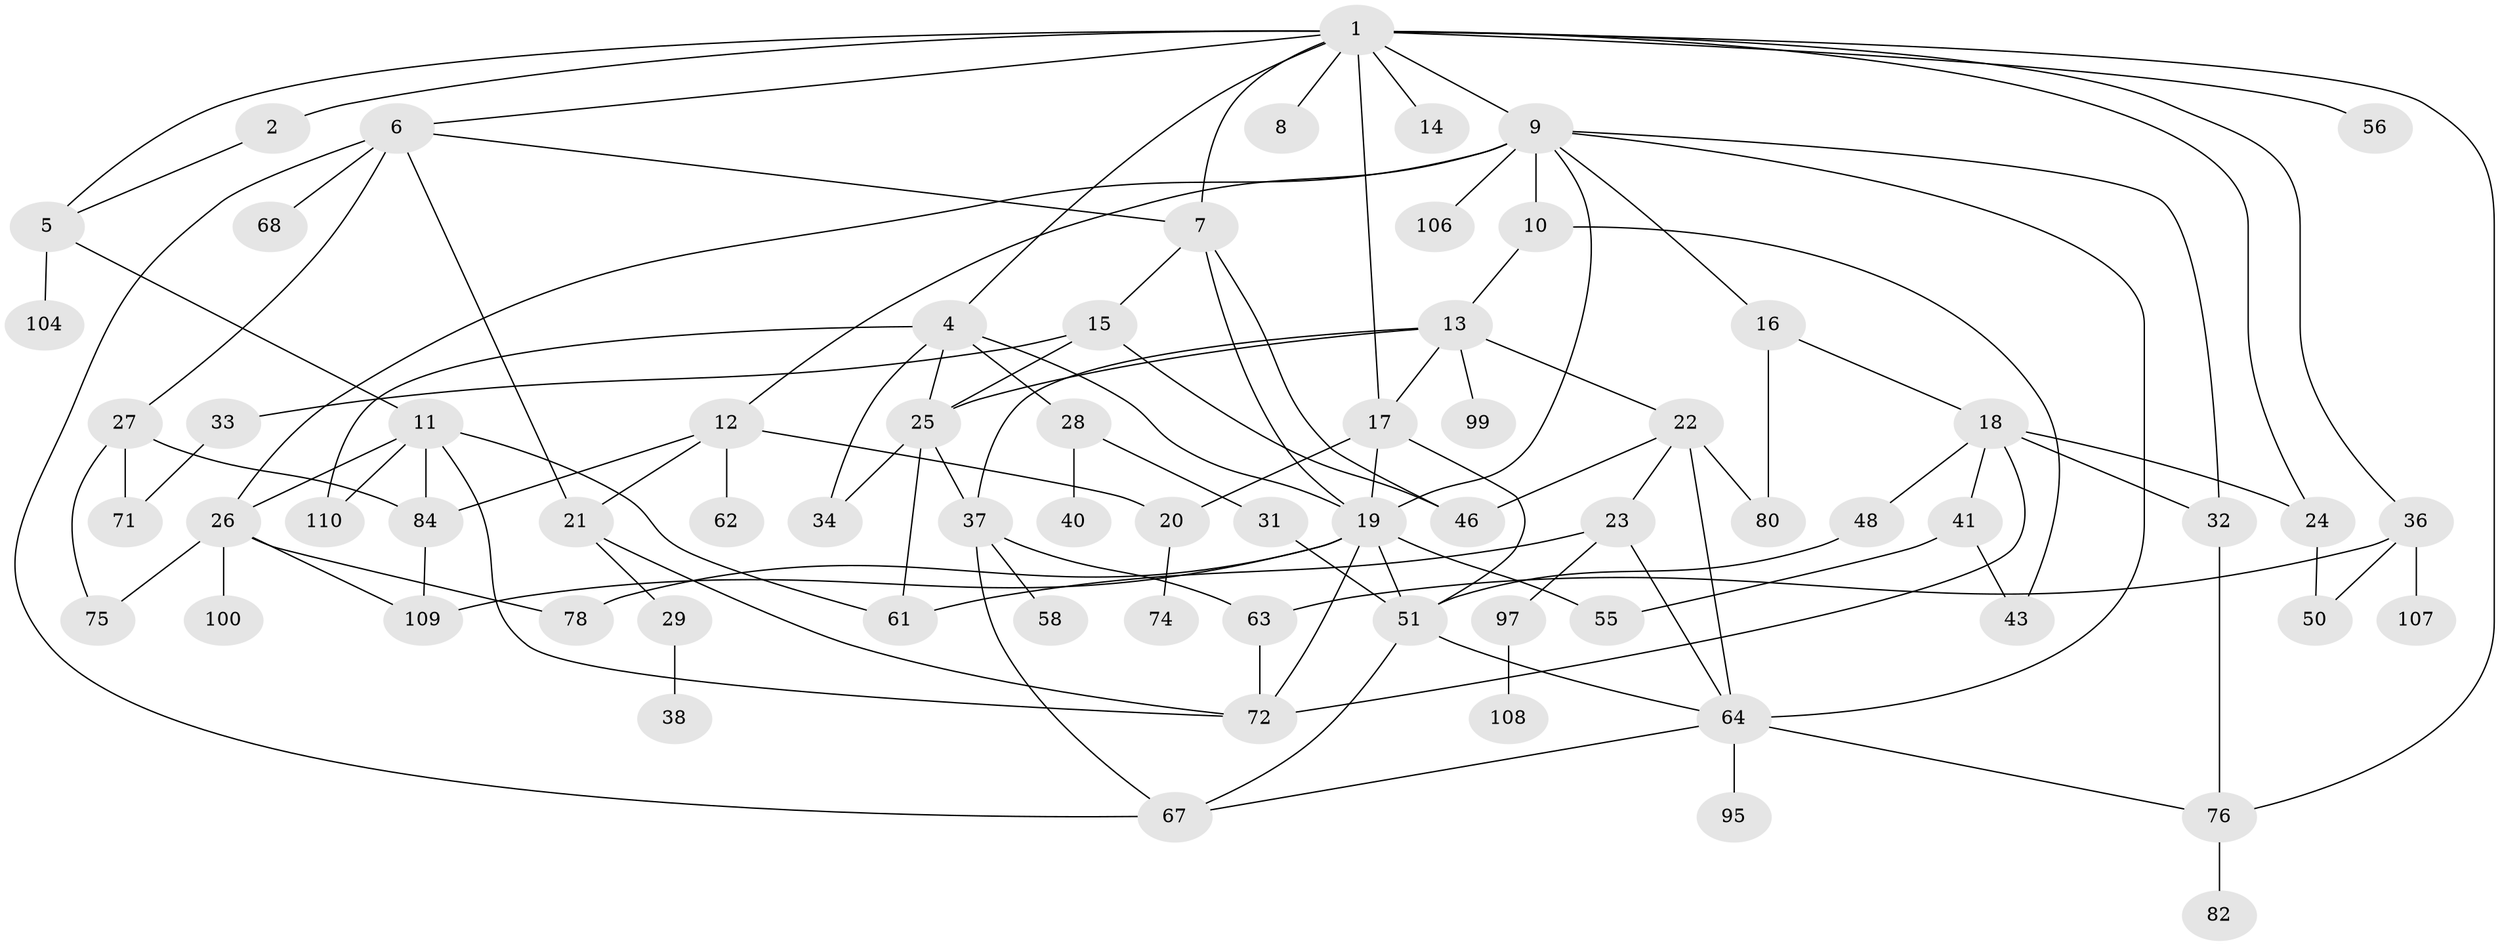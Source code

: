 // original degree distribution, {6: 0.03636363636363636, 3: 0.2, 9: 0.01818181818181818, 4: 0.18181818181818182, 5: 0.05454545454545454, 1: 0.2545454545454545, 7: 0.01818181818181818, 2: 0.23636363636363636}
// Generated by graph-tools (version 1.1) at 2025/10/02/27/25 16:10:55]
// undirected, 70 vertices, 116 edges
graph export_dot {
graph [start="1"]
  node [color=gray90,style=filled];
  1 [super="+3"];
  2 [super="+59"];
  4 [super="+30"];
  5 [super="+47"];
  6 [super="+35"];
  7;
  8;
  9 [super="+77"];
  10 [super="+101"];
  11 [super="+102"];
  12 [super="+94"];
  13 [super="+79"];
  14;
  15 [super="+83"];
  16 [super="+85"];
  17;
  18 [super="+39"];
  19 [super="+92"];
  20 [super="+57"];
  21 [super="+91"];
  22 [super="+69"];
  23 [super="+49"];
  24;
  25 [super="+86"];
  26 [super="+88"];
  27 [super="+65"];
  28 [super="+42"];
  29 [super="+54"];
  31;
  32 [super="+60"];
  33;
  34 [super="+87"];
  36 [super="+45"];
  37 [super="+90"];
  38;
  40;
  41;
  43 [super="+44"];
  46 [super="+93"];
  48 [super="+53"];
  50;
  51 [super="+52"];
  55 [super="+103"];
  56;
  58;
  61 [super="+70"];
  62;
  63 [super="+66"];
  64 [super="+105"];
  67 [super="+73"];
  68;
  71 [super="+89"];
  72 [super="+96"];
  74;
  75;
  76 [super="+81"];
  78;
  80 [super="+98"];
  82;
  84;
  95;
  97;
  99;
  100;
  104;
  106;
  107;
  108;
  109;
  110;
  1 -- 2;
  1 -- 6;
  1 -- 8;
  1 -- 14;
  1 -- 24;
  1 -- 4;
  1 -- 36;
  1 -- 5;
  1 -- 7;
  1 -- 9;
  1 -- 17;
  1 -- 56;
  1 -- 76;
  2 -- 5;
  4 -- 25;
  4 -- 28;
  4 -- 19;
  4 -- 110;
  4 -- 34;
  5 -- 11;
  5 -- 104;
  6 -- 21;
  6 -- 27;
  6 -- 67;
  6 -- 68;
  6 -- 7;
  7 -- 15;
  7 -- 19;
  7 -- 46;
  9 -- 10;
  9 -- 12;
  9 -- 16;
  9 -- 26;
  9 -- 64;
  9 -- 19;
  9 -- 106;
  9 -- 32;
  10 -- 13;
  10 -- 43;
  11 -- 110;
  11 -- 72;
  11 -- 26;
  11 -- 84;
  11 -- 61;
  12 -- 20;
  12 -- 62;
  12 -- 84;
  12 -- 21;
  13 -- 22;
  13 -- 37;
  13 -- 99;
  13 -- 17;
  13 -- 25;
  15 -- 33;
  15 -- 46;
  15 -- 25;
  16 -- 18;
  16 -- 80;
  17 -- 51;
  17 -- 20;
  17 -- 19;
  18 -- 24;
  18 -- 32;
  18 -- 48;
  18 -- 72;
  18 -- 41;
  19 -- 55;
  19 -- 78;
  19 -- 51;
  19 -- 72;
  19 -- 109;
  20 -- 74;
  21 -- 29;
  21 -- 72;
  22 -- 23;
  22 -- 80;
  22 -- 46;
  22 -- 64;
  23 -- 64;
  23 -- 97;
  23 -- 61;
  24 -- 50;
  25 -- 34;
  25 -- 61;
  25 -- 37;
  26 -- 78;
  26 -- 75;
  26 -- 109;
  26 -- 100;
  27 -- 75;
  27 -- 71;
  27 -- 84;
  28 -- 31;
  28 -- 40;
  29 -- 38;
  31 -- 51;
  32 -- 76;
  33 -- 71;
  36 -- 63;
  36 -- 50;
  36 -- 107;
  37 -- 58;
  37 -- 67;
  37 -- 63;
  41 -- 43;
  41 -- 55;
  48 -- 51;
  51 -- 67;
  51 -- 64;
  63 -- 72;
  64 -- 76;
  64 -- 95;
  64 -- 67;
  76 -- 82;
  84 -- 109;
  97 -- 108;
}
